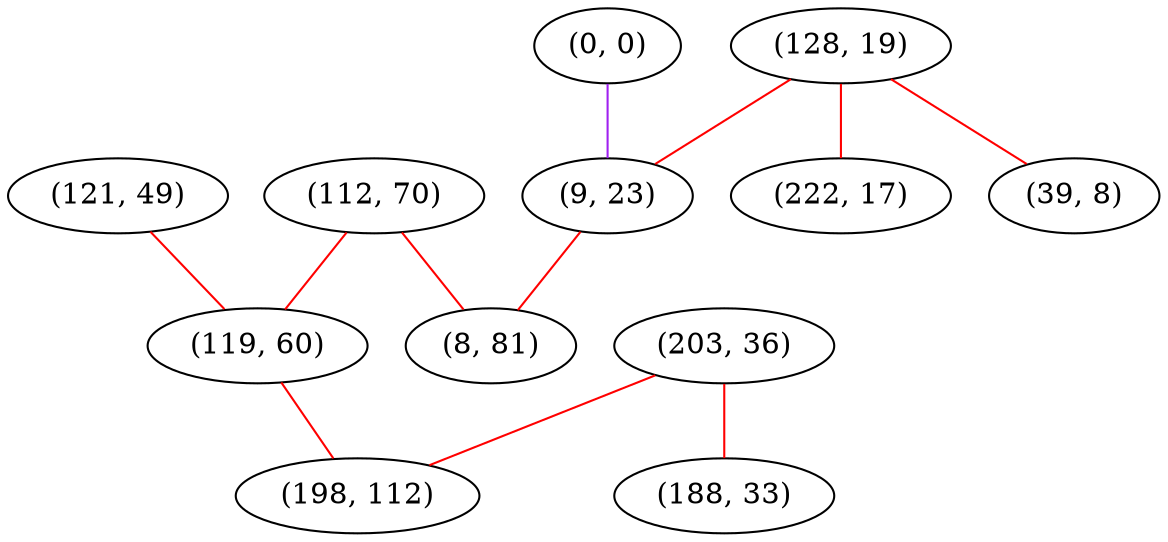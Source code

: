 graph "" {
"(112, 70)";
"(0, 0)";
"(203, 36)";
"(121, 49)";
"(119, 60)";
"(128, 19)";
"(9, 23)";
"(222, 17)";
"(188, 33)";
"(8, 81)";
"(39, 8)";
"(198, 112)";
"(112, 70)" -- "(8, 81)"  [color=red, key=0, weight=1];
"(112, 70)" -- "(119, 60)"  [color=red, key=0, weight=1];
"(0, 0)" -- "(9, 23)"  [color=purple, key=0, weight=4];
"(203, 36)" -- "(188, 33)"  [color=red, key=0, weight=1];
"(203, 36)" -- "(198, 112)"  [color=red, key=0, weight=1];
"(121, 49)" -- "(119, 60)"  [color=red, key=0, weight=1];
"(119, 60)" -- "(198, 112)"  [color=red, key=0, weight=1];
"(128, 19)" -- "(222, 17)"  [color=red, key=0, weight=1];
"(128, 19)" -- "(39, 8)"  [color=red, key=0, weight=1];
"(128, 19)" -- "(9, 23)"  [color=red, key=0, weight=1];
"(9, 23)" -- "(8, 81)"  [color=red, key=0, weight=1];
}
